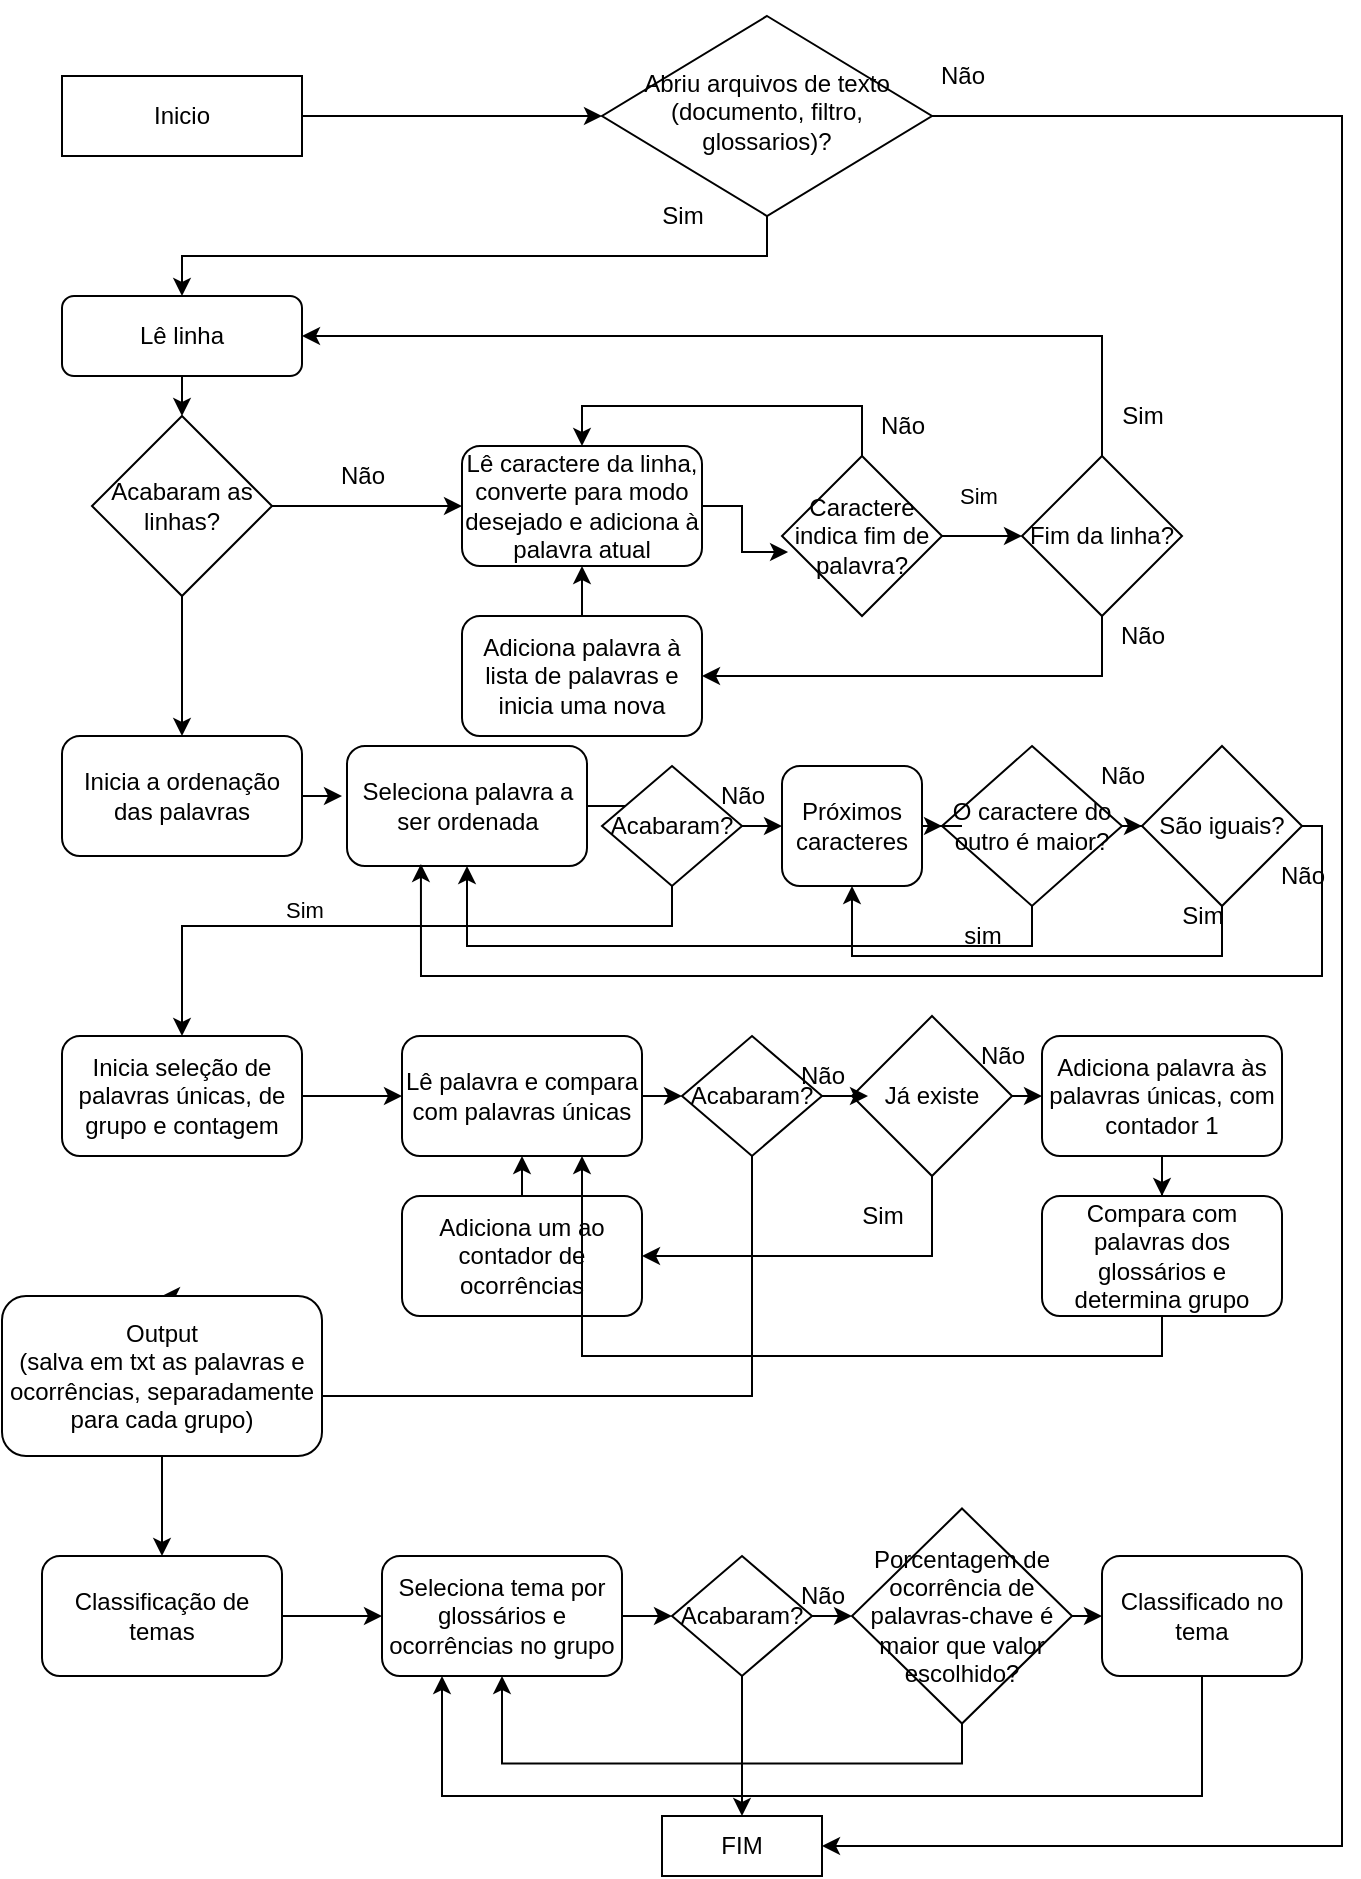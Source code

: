 <mxfile version="14.7.0" type="device" pages="2"><diagram id="C5RBs43oDa-KdzZeNtuy" name="Page-1"><mxGraphModel dx="868" dy="482" grid="1" gridSize="10" guides="1" tooltips="1" connect="1" arrows="1" fold="1" page="1" pageScale="1" pageWidth="827" pageHeight="1169" math="0" shadow="0"><root><mxCell id="WIyWlLk6GJQsqaUBKTNV-0"/><mxCell id="WIyWlLk6GJQsqaUBKTNV-1" parent="WIyWlLk6GJQsqaUBKTNV-0"/><mxCell id="mtZaxlgGo7dB6VNW5LSV-97" style="edgeStyle=orthogonalEdgeStyle;rounded=0;orthogonalLoop=1;jettySize=auto;html=1;exitX=1;exitY=0.5;exitDx=0;exitDy=0;entryX=0;entryY=0.5;entryDx=0;entryDy=0;" edge="1" parent="WIyWlLk6GJQsqaUBKTNV-1" source="WIyWlLk6GJQsqaUBKTNV-3" target="WIyWlLk6GJQsqaUBKTNV-6"><mxGeometry relative="1" as="geometry"/></mxCell><mxCell id="WIyWlLk6GJQsqaUBKTNV-3" value="Inicio" style="whiteSpace=wrap;html=1;fontSize=12;glass=0;strokeWidth=1;shadow=0;" parent="WIyWlLk6GJQsqaUBKTNV-1" vertex="1"><mxGeometry x="160" y="220" width="120" height="40" as="geometry"/></mxCell><mxCell id="mtZaxlgGo7dB6VNW5LSV-5" style="edgeStyle=orthogonalEdgeStyle;rounded=0;orthogonalLoop=1;jettySize=auto;html=1;exitX=0.5;exitY=1;exitDx=0;exitDy=0;entryX=0.5;entryY=0;entryDx=0;entryDy=0;" edge="1" parent="WIyWlLk6GJQsqaUBKTNV-1" source="WIyWlLk6GJQsqaUBKTNV-6" target="WIyWlLk6GJQsqaUBKTNV-12"><mxGeometry relative="1" as="geometry"/></mxCell><mxCell id="5rNUAtO025o7Otb_RK8o-0" style="edgeStyle=orthogonalEdgeStyle;rounded=0;orthogonalLoop=1;jettySize=auto;html=1;exitX=0.5;exitY=0;exitDx=0;exitDy=0;entryX=1;entryY=0.5;entryDx=0;entryDy=0;strokeWidth=1;" edge="1" parent="WIyWlLk6GJQsqaUBKTNV-1" source="WIyWlLk6GJQsqaUBKTNV-6" target="mtZaxlgGo7dB6VNW5LSV-95"><mxGeometry relative="1" as="geometry"><Array as="points"><mxPoint x="513" y="240"/><mxPoint x="800" y="240"/><mxPoint x="800" y="1105"/></Array></mxGeometry></mxCell><mxCell id="WIyWlLk6GJQsqaUBKTNV-6" value="Abriu arquivos de texto&lt;br&gt;(documento, filtro, glossarios)?" style="rhombus;whiteSpace=wrap;html=1;shadow=0;fontFamily=Helvetica;fontSize=12;align=center;strokeWidth=1;spacing=6;spacingTop=-4;" parent="WIyWlLk6GJQsqaUBKTNV-1" vertex="1"><mxGeometry x="430" y="190" width="165" height="100" as="geometry"/></mxCell><mxCell id="mtZaxlgGo7dB6VNW5LSV-7" style="edgeStyle=orthogonalEdgeStyle;rounded=0;orthogonalLoop=1;jettySize=auto;html=1;exitX=0.5;exitY=1;exitDx=0;exitDy=0;entryX=0.5;entryY=0;entryDx=0;entryDy=0;" edge="1" parent="WIyWlLk6GJQsqaUBKTNV-1" source="WIyWlLk6GJQsqaUBKTNV-12" target="mtZaxlgGo7dB6VNW5LSV-6"><mxGeometry relative="1" as="geometry"/></mxCell><mxCell id="WIyWlLk6GJQsqaUBKTNV-12" value="Lê linha" style="rounded=1;whiteSpace=wrap;html=1;fontSize=12;glass=0;strokeWidth=1;shadow=0;" parent="WIyWlLk6GJQsqaUBKTNV-1" vertex="1"><mxGeometry x="160" y="330" width="120" height="40" as="geometry"/></mxCell><mxCell id="mtZaxlgGo7dB6VNW5LSV-9" style="edgeStyle=orthogonalEdgeStyle;rounded=0;orthogonalLoop=1;jettySize=auto;html=1;exitX=1;exitY=0.5;exitDx=0;exitDy=0;entryX=0;entryY=0.5;entryDx=0;entryDy=0;" edge="1" parent="WIyWlLk6GJQsqaUBKTNV-1" source="mtZaxlgGo7dB6VNW5LSV-6" target="mtZaxlgGo7dB6VNW5LSV-8"><mxGeometry relative="1" as="geometry"/></mxCell><mxCell id="mtZaxlgGo7dB6VNW5LSV-28" value="" style="edgeStyle=orthogonalEdgeStyle;rounded=0;orthogonalLoop=1;jettySize=auto;html=1;" edge="1" parent="WIyWlLk6GJQsqaUBKTNV-1" source="mtZaxlgGo7dB6VNW5LSV-6" target="mtZaxlgGo7dB6VNW5LSV-27"><mxGeometry relative="1" as="geometry"/></mxCell><mxCell id="mtZaxlgGo7dB6VNW5LSV-6" value="Acabaram as linhas?" style="rhombus;whiteSpace=wrap;html=1;" vertex="1" parent="WIyWlLk6GJQsqaUBKTNV-1"><mxGeometry x="175" y="390" width="90" height="90" as="geometry"/></mxCell><mxCell id="mtZaxlgGo7dB6VNW5LSV-14" style="edgeStyle=orthogonalEdgeStyle;rounded=0;orthogonalLoop=1;jettySize=auto;html=1;exitX=1;exitY=0.5;exitDx=0;exitDy=0;entryX=0.038;entryY=0.6;entryDx=0;entryDy=0;entryPerimeter=0;" edge="1" parent="WIyWlLk6GJQsqaUBKTNV-1" source="mtZaxlgGo7dB6VNW5LSV-8" target="mtZaxlgGo7dB6VNW5LSV-13"><mxGeometry relative="1" as="geometry"/></mxCell><mxCell id="mtZaxlgGo7dB6VNW5LSV-8" value="Lê caractere da linha, converte para modo desejado e&amp;nbsp;adiciona à palavra atual" style="rounded=1;whiteSpace=wrap;html=1;" vertex="1" parent="WIyWlLk6GJQsqaUBKTNV-1"><mxGeometry x="360" y="405" width="120" height="60" as="geometry"/></mxCell><mxCell id="mtZaxlgGo7dB6VNW5LSV-10" value="Não" style="text;html=1;align=center;verticalAlign=middle;resizable=0;points=[];autosize=1;strokeColor=none;" vertex="1" parent="WIyWlLk6GJQsqaUBKTNV-1"><mxGeometry x="290" y="410" width="40" height="20" as="geometry"/></mxCell><mxCell id="mtZaxlgGo7dB6VNW5LSV-11" value="Não" style="text;html=1;align=center;verticalAlign=middle;resizable=0;points=[];autosize=1;strokeColor=none;" vertex="1" parent="WIyWlLk6GJQsqaUBKTNV-1"><mxGeometry x="590" y="210" width="40" height="20" as="geometry"/></mxCell><mxCell id="mtZaxlgGo7dB6VNW5LSV-12" value="Sim" style="text;html=1;align=center;verticalAlign=middle;resizable=0;points=[];autosize=1;strokeColor=none;" vertex="1" parent="WIyWlLk6GJQsqaUBKTNV-1"><mxGeometry x="450" y="280" width="40" height="20" as="geometry"/></mxCell><mxCell id="mtZaxlgGo7dB6VNW5LSV-16" style="edgeStyle=orthogonalEdgeStyle;rounded=0;orthogonalLoop=1;jettySize=auto;html=1;entryX=0.5;entryY=0;entryDx=0;entryDy=0;" edge="1" parent="WIyWlLk6GJQsqaUBKTNV-1" source="mtZaxlgGo7dB6VNW5LSV-13" target="mtZaxlgGo7dB6VNW5LSV-8"><mxGeometry relative="1" as="geometry"><Array as="points"><mxPoint x="560" y="385"/><mxPoint x="420" y="385"/></Array></mxGeometry></mxCell><mxCell id="mtZaxlgGo7dB6VNW5LSV-19" value="" style="edgeStyle=orthogonalEdgeStyle;rounded=0;orthogonalLoop=1;jettySize=auto;html=1;" edge="1" parent="WIyWlLk6GJQsqaUBKTNV-1" source="mtZaxlgGo7dB6VNW5LSV-13" target="mtZaxlgGo7dB6VNW5LSV-18"><mxGeometry relative="1" as="geometry"/></mxCell><mxCell id="mtZaxlgGo7dB6VNW5LSV-20" value="Sim" style="edgeLabel;html=1;align=center;verticalAlign=middle;resizable=0;points=[];" vertex="1" connectable="0" parent="mtZaxlgGo7dB6VNW5LSV-19"><mxGeometry x="-0.1" y="20" relative="1" as="geometry"><mxPoint as="offset"/></mxGeometry></mxCell><mxCell id="mtZaxlgGo7dB6VNW5LSV-13" value="Caractere indica fim de palavra?" style="rhombus;whiteSpace=wrap;html=1;" vertex="1" parent="WIyWlLk6GJQsqaUBKTNV-1"><mxGeometry x="520" y="410" width="80" height="80" as="geometry"/></mxCell><mxCell id="mtZaxlgGo7dB6VNW5LSV-17" value="Não" style="text;html=1;align=center;verticalAlign=middle;resizable=0;points=[];autosize=1;strokeColor=none;" vertex="1" parent="WIyWlLk6GJQsqaUBKTNV-1"><mxGeometry x="560" y="385" width="40" height="20" as="geometry"/></mxCell><mxCell id="mtZaxlgGo7dB6VNW5LSV-21" style="edgeStyle=orthogonalEdgeStyle;rounded=0;orthogonalLoop=1;jettySize=auto;html=1;entryX=1;entryY=0.5;entryDx=0;entryDy=0;" edge="1" parent="WIyWlLk6GJQsqaUBKTNV-1" source="mtZaxlgGo7dB6VNW5LSV-18" target="WIyWlLk6GJQsqaUBKTNV-12"><mxGeometry relative="1" as="geometry"><mxPoint x="680" y="350" as="targetPoint"/><Array as="points"><mxPoint x="680" y="350"/></Array></mxGeometry></mxCell><mxCell id="mtZaxlgGo7dB6VNW5LSV-24" style="edgeStyle=orthogonalEdgeStyle;rounded=0;orthogonalLoop=1;jettySize=auto;html=1;exitX=0.5;exitY=1;exitDx=0;exitDy=0;entryX=1;entryY=0.5;entryDx=0;entryDy=0;" edge="1" parent="WIyWlLk6GJQsqaUBKTNV-1" source="mtZaxlgGo7dB6VNW5LSV-18" target="mtZaxlgGo7dB6VNW5LSV-23"><mxGeometry relative="1" as="geometry"/></mxCell><mxCell id="mtZaxlgGo7dB6VNW5LSV-18" value="Fim da linha?" style="rhombus;whiteSpace=wrap;html=1;" vertex="1" parent="WIyWlLk6GJQsqaUBKTNV-1"><mxGeometry x="640" y="410" width="80" height="80" as="geometry"/></mxCell><mxCell id="mtZaxlgGo7dB6VNW5LSV-22" value="Sim" style="text;html=1;align=center;verticalAlign=middle;resizable=0;points=[];autosize=1;strokeColor=none;" vertex="1" parent="WIyWlLk6GJQsqaUBKTNV-1"><mxGeometry x="680" y="380" width="40" height="20" as="geometry"/></mxCell><mxCell id="mtZaxlgGo7dB6VNW5LSV-26" style="edgeStyle=orthogonalEdgeStyle;rounded=0;orthogonalLoop=1;jettySize=auto;html=1;exitX=0.5;exitY=0;exitDx=0;exitDy=0;entryX=0.5;entryY=1;entryDx=0;entryDy=0;" edge="1" parent="WIyWlLk6GJQsqaUBKTNV-1" source="mtZaxlgGo7dB6VNW5LSV-23" target="mtZaxlgGo7dB6VNW5LSV-8"><mxGeometry relative="1" as="geometry"/></mxCell><mxCell id="mtZaxlgGo7dB6VNW5LSV-23" value="Adiciona palavra à lista de palavras e inicia uma nova" style="rounded=1;whiteSpace=wrap;html=1;" vertex="1" parent="WIyWlLk6GJQsqaUBKTNV-1"><mxGeometry x="360" y="490" width="120" height="60" as="geometry"/></mxCell><mxCell id="mtZaxlgGo7dB6VNW5LSV-25" value="Não" style="text;html=1;align=center;verticalAlign=middle;resizable=0;points=[];autosize=1;strokeColor=none;" vertex="1" parent="WIyWlLk6GJQsqaUBKTNV-1"><mxGeometry x="680" y="490" width="40" height="20" as="geometry"/></mxCell><mxCell id="mtZaxlgGo7dB6VNW5LSV-54" style="edgeStyle=orthogonalEdgeStyle;rounded=0;orthogonalLoop=1;jettySize=auto;html=1;exitX=1;exitY=0.5;exitDx=0;exitDy=0;" edge="1" parent="WIyWlLk6GJQsqaUBKTNV-1" source="mtZaxlgGo7dB6VNW5LSV-27"><mxGeometry relative="1" as="geometry"><mxPoint x="300" y="580" as="targetPoint"/></mxGeometry></mxCell><mxCell id="mtZaxlgGo7dB6VNW5LSV-27" value="Inicia a ordenação das palavras" style="rounded=1;whiteSpace=wrap;html=1;" vertex="1" parent="WIyWlLk6GJQsqaUBKTNV-1"><mxGeometry x="160" y="550" width="120" height="60" as="geometry"/></mxCell><mxCell id="mtZaxlgGo7dB6VNW5LSV-53" style="edgeStyle=orthogonalEdgeStyle;rounded=0;orthogonalLoop=1;jettySize=auto;html=1;exitX=1;exitY=0.5;exitDx=0;exitDy=0;" edge="1" parent="WIyWlLk6GJQsqaUBKTNV-1" source="mtZaxlgGo7dB6VNW5LSV-29" target="mtZaxlgGo7dB6VNW5LSV-36"><mxGeometry relative="1" as="geometry"/></mxCell><mxCell id="mtZaxlgGo7dB6VNW5LSV-29" value="Seleciona palavra a ser ordenada" style="rounded=1;whiteSpace=wrap;html=1;" vertex="1" parent="WIyWlLk6GJQsqaUBKTNV-1"><mxGeometry x="302.5" y="555" width="120" height="60" as="geometry"/></mxCell><mxCell id="mtZaxlgGo7dB6VNW5LSV-44" value="" style="edgeStyle=orthogonalEdgeStyle;rounded=0;orthogonalLoop=1;jettySize=auto;html=1;" edge="1" parent="WIyWlLk6GJQsqaUBKTNV-1" source="mtZaxlgGo7dB6VNW5LSV-31" target="mtZaxlgGo7dB6VNW5LSV-43"><mxGeometry relative="1" as="geometry"/></mxCell><mxCell id="mtZaxlgGo7dB6VNW5LSV-46" style="edgeStyle=orthogonalEdgeStyle;rounded=0;orthogonalLoop=1;jettySize=auto;html=1;entryX=0.5;entryY=1;entryDx=0;entryDy=0;" edge="1" parent="WIyWlLk6GJQsqaUBKTNV-1" source="mtZaxlgGo7dB6VNW5LSV-31" target="mtZaxlgGo7dB6VNW5LSV-29"><mxGeometry relative="1" as="geometry"><Array as="points"><mxPoint x="645" y="655"/><mxPoint x="363" y="655"/></Array></mxGeometry></mxCell><mxCell id="mtZaxlgGo7dB6VNW5LSV-31" value="O caractere do outro é maior?" style="rhombus;whiteSpace=wrap;html=1;" vertex="1" parent="WIyWlLk6GJQsqaUBKTNV-1"><mxGeometry x="600" y="555" width="90" height="80" as="geometry"/></mxCell><mxCell id="mtZaxlgGo7dB6VNW5LSV-35" style="edgeStyle=orthogonalEdgeStyle;rounded=0;orthogonalLoop=1;jettySize=auto;html=1;exitX=1;exitY=0.5;exitDx=0;exitDy=0;" edge="1" parent="WIyWlLk6GJQsqaUBKTNV-1" source="mtZaxlgGo7dB6VNW5LSV-33" target="mtZaxlgGo7dB6VNW5LSV-31"><mxGeometry relative="1" as="geometry"/></mxCell><mxCell id="mtZaxlgGo7dB6VNW5LSV-33" value="Próximos caracteres" style="rounded=1;whiteSpace=wrap;html=1;" vertex="1" parent="WIyWlLk6GJQsqaUBKTNV-1"><mxGeometry x="520" y="565" width="70" height="60" as="geometry"/></mxCell><mxCell id="mtZaxlgGo7dB6VNW5LSV-40" style="edgeStyle=orthogonalEdgeStyle;rounded=0;orthogonalLoop=1;jettySize=auto;html=1;exitX=0.5;exitY=1;exitDx=0;exitDy=0;entryX=0.5;entryY=0;entryDx=0;entryDy=0;" edge="1" parent="WIyWlLk6GJQsqaUBKTNV-1" source="mtZaxlgGo7dB6VNW5LSV-36" target="mtZaxlgGo7dB6VNW5LSV-57"><mxGeometry relative="1" as="geometry"><mxPoint x="220" y="660" as="targetPoint"/><Array as="points"><mxPoint x="465" y="645"/><mxPoint x="220" y="645"/></Array></mxGeometry></mxCell><mxCell id="mtZaxlgGo7dB6VNW5LSV-56" value="Sim" style="edgeLabel;html=1;align=center;verticalAlign=middle;resizable=0;points=[];" vertex="1" connectable="0" parent="mtZaxlgGo7dB6VNW5LSV-40"><mxGeometry x="0.279" y="-8" relative="1" as="geometry"><mxPoint as="offset"/></mxGeometry></mxCell><mxCell id="mtZaxlgGo7dB6VNW5LSV-52" style="edgeStyle=orthogonalEdgeStyle;rounded=0;orthogonalLoop=1;jettySize=auto;html=1;exitX=1;exitY=0.5;exitDx=0;exitDy=0;entryX=0;entryY=0.5;entryDx=0;entryDy=0;" edge="1" parent="WIyWlLk6GJQsqaUBKTNV-1" source="mtZaxlgGo7dB6VNW5LSV-36" target="mtZaxlgGo7dB6VNW5LSV-33"><mxGeometry relative="1" as="geometry"/></mxCell><mxCell id="mtZaxlgGo7dB6VNW5LSV-36" value="Acabaram?" style="rhombus;whiteSpace=wrap;html=1;" vertex="1" parent="WIyWlLk6GJQsqaUBKTNV-1"><mxGeometry x="430" y="565" width="70" height="60" as="geometry"/></mxCell><mxCell id="mtZaxlgGo7dB6VNW5LSV-48" style="edgeStyle=orthogonalEdgeStyle;rounded=0;orthogonalLoop=1;jettySize=auto;html=1;exitX=0.5;exitY=1;exitDx=0;exitDy=0;entryX=0.5;entryY=1;entryDx=0;entryDy=0;" edge="1" parent="WIyWlLk6GJQsqaUBKTNV-1" source="mtZaxlgGo7dB6VNW5LSV-43" target="mtZaxlgGo7dB6VNW5LSV-33"><mxGeometry relative="1" as="geometry"><Array as="points"><mxPoint x="740" y="660"/><mxPoint x="555" y="660"/></Array></mxGeometry></mxCell><mxCell id="mtZaxlgGo7dB6VNW5LSV-50" style="edgeStyle=orthogonalEdgeStyle;rounded=0;orthogonalLoop=1;jettySize=auto;html=1;exitX=1;exitY=0.5;exitDx=0;exitDy=0;entryX=0.308;entryY=0.983;entryDx=0;entryDy=0;entryPerimeter=0;" edge="1" parent="WIyWlLk6GJQsqaUBKTNV-1" source="mtZaxlgGo7dB6VNW5LSV-43" target="mtZaxlgGo7dB6VNW5LSV-29"><mxGeometry relative="1" as="geometry"><Array as="points"><mxPoint x="790" y="595"/><mxPoint x="790" y="670"/><mxPoint x="340" y="670"/></Array></mxGeometry></mxCell><mxCell id="mtZaxlgGo7dB6VNW5LSV-43" value="São iguais?" style="rhombus;whiteSpace=wrap;html=1;" vertex="1" parent="WIyWlLk6GJQsqaUBKTNV-1"><mxGeometry x="700" y="555" width="80" height="80" as="geometry"/></mxCell><mxCell id="mtZaxlgGo7dB6VNW5LSV-45" value="Não" style="text;html=1;align=center;verticalAlign=middle;resizable=0;points=[];autosize=1;strokeColor=none;" vertex="1" parent="WIyWlLk6GJQsqaUBKTNV-1"><mxGeometry x="670" y="560" width="40" height="20" as="geometry"/></mxCell><mxCell id="mtZaxlgGo7dB6VNW5LSV-47" value="sim" style="text;html=1;align=center;verticalAlign=middle;resizable=0;points=[];autosize=1;strokeColor=none;" vertex="1" parent="WIyWlLk6GJQsqaUBKTNV-1"><mxGeometry x="605" y="640" width="30" height="20" as="geometry"/></mxCell><mxCell id="mtZaxlgGo7dB6VNW5LSV-49" value="Sim" style="text;html=1;align=center;verticalAlign=middle;resizable=0;points=[];autosize=1;strokeColor=none;" vertex="1" parent="WIyWlLk6GJQsqaUBKTNV-1"><mxGeometry x="710" y="630" width="40" height="20" as="geometry"/></mxCell><mxCell id="mtZaxlgGo7dB6VNW5LSV-51" value="Não" style="text;html=1;align=center;verticalAlign=middle;resizable=0;points=[];autosize=1;strokeColor=none;" vertex="1" parent="WIyWlLk6GJQsqaUBKTNV-1"><mxGeometry x="760" y="610" width="40" height="20" as="geometry"/></mxCell><mxCell id="mtZaxlgGo7dB6VNW5LSV-55" value="Não" style="text;html=1;align=center;verticalAlign=middle;resizable=0;points=[];autosize=1;strokeColor=none;" vertex="1" parent="WIyWlLk6GJQsqaUBKTNV-1"><mxGeometry x="480" y="570" width="40" height="20" as="geometry"/></mxCell><mxCell id="mtZaxlgGo7dB6VNW5LSV-59" style="edgeStyle=orthogonalEdgeStyle;rounded=0;orthogonalLoop=1;jettySize=auto;html=1;exitX=1;exitY=0.5;exitDx=0;exitDy=0;entryX=0;entryY=0.5;entryDx=0;entryDy=0;" edge="1" parent="WIyWlLk6GJQsqaUBKTNV-1" source="mtZaxlgGo7dB6VNW5LSV-57" target="mtZaxlgGo7dB6VNW5LSV-58"><mxGeometry relative="1" as="geometry"/></mxCell><mxCell id="mtZaxlgGo7dB6VNW5LSV-57" value="Inicia seleção de palavras únicas, de grupo e contagem" style="rounded=1;whiteSpace=wrap;html=1;" vertex="1" parent="WIyWlLk6GJQsqaUBKTNV-1"><mxGeometry x="160" y="700" width="120" height="60" as="geometry"/></mxCell><mxCell id="mtZaxlgGo7dB6VNW5LSV-65" style="edgeStyle=orthogonalEdgeStyle;rounded=0;orthogonalLoop=1;jettySize=auto;html=1;exitX=1;exitY=0.5;exitDx=0;exitDy=0;entryX=0;entryY=0.5;entryDx=0;entryDy=0;" edge="1" parent="WIyWlLk6GJQsqaUBKTNV-1" source="mtZaxlgGo7dB6VNW5LSV-58" target="mtZaxlgGo7dB6VNW5LSV-64"><mxGeometry relative="1" as="geometry"/></mxCell><mxCell id="mtZaxlgGo7dB6VNW5LSV-58" value="Lê palavra e compara com palavras únicas" style="rounded=1;whiteSpace=wrap;html=1;" vertex="1" parent="WIyWlLk6GJQsqaUBKTNV-1"><mxGeometry x="330" y="700" width="120" height="60" as="geometry"/></mxCell><mxCell id="mtZaxlgGo7dB6VNW5LSV-69" style="edgeStyle=orthogonalEdgeStyle;rounded=0;orthogonalLoop=1;jettySize=auto;html=1;exitX=0.5;exitY=1;exitDx=0;exitDy=0;entryX=1;entryY=0.5;entryDx=0;entryDy=0;" edge="1" parent="WIyWlLk6GJQsqaUBKTNV-1" source="mtZaxlgGo7dB6VNW5LSV-60" target="mtZaxlgGo7dB6VNW5LSV-62"><mxGeometry relative="1" as="geometry"/></mxCell><mxCell id="mtZaxlgGo7dB6VNW5LSV-73" style="edgeStyle=orthogonalEdgeStyle;rounded=0;orthogonalLoop=1;jettySize=auto;html=1;exitX=1;exitY=0.5;exitDx=0;exitDy=0;entryX=0;entryY=0.5;entryDx=0;entryDy=0;" edge="1" parent="WIyWlLk6GJQsqaUBKTNV-1" source="mtZaxlgGo7dB6VNW5LSV-60" target="mtZaxlgGo7dB6VNW5LSV-72"><mxGeometry relative="1" as="geometry"/></mxCell><mxCell id="mtZaxlgGo7dB6VNW5LSV-60" value="Já existe" style="rhombus;whiteSpace=wrap;html=1;" vertex="1" parent="WIyWlLk6GJQsqaUBKTNV-1"><mxGeometry x="555" y="690" width="80" height="80" as="geometry"/></mxCell><mxCell id="mtZaxlgGo7dB6VNW5LSV-63" style="edgeStyle=orthogonalEdgeStyle;rounded=0;orthogonalLoop=1;jettySize=auto;html=1;exitX=0.5;exitY=0;exitDx=0;exitDy=0;entryX=0.5;entryY=1;entryDx=0;entryDy=0;" edge="1" parent="WIyWlLk6GJQsqaUBKTNV-1" source="mtZaxlgGo7dB6VNW5LSV-62" target="mtZaxlgGo7dB6VNW5LSV-58"><mxGeometry relative="1" as="geometry"/></mxCell><mxCell id="mtZaxlgGo7dB6VNW5LSV-62" value="Adiciona um ao contador de ocorrências" style="rounded=1;whiteSpace=wrap;html=1;" vertex="1" parent="WIyWlLk6GJQsqaUBKTNV-1"><mxGeometry x="330" y="780" width="120" height="60" as="geometry"/></mxCell><mxCell id="mtZaxlgGo7dB6VNW5LSV-66" style="edgeStyle=orthogonalEdgeStyle;rounded=0;orthogonalLoop=1;jettySize=auto;html=1;exitX=0.5;exitY=1;exitDx=0;exitDy=0;entryX=0.5;entryY=0;entryDx=0;entryDy=0;" edge="1" parent="WIyWlLk6GJQsqaUBKTNV-1" source="mtZaxlgGo7dB6VNW5LSV-64" target="mtZaxlgGo7dB6VNW5LSV-78"><mxGeometry relative="1" as="geometry"><mxPoint x="220" y="810" as="targetPoint"/><Array as="points"><mxPoint x="505" y="880"/><mxPoint x="220" y="880"/></Array></mxGeometry></mxCell><mxCell id="mtZaxlgGo7dB6VNW5LSV-67" style="edgeStyle=orthogonalEdgeStyle;rounded=0;orthogonalLoop=1;jettySize=auto;html=1;exitX=1;exitY=0.5;exitDx=0;exitDy=0;entryX=0.1;entryY=0.488;entryDx=0;entryDy=0;entryPerimeter=0;" edge="1" parent="WIyWlLk6GJQsqaUBKTNV-1" source="mtZaxlgGo7dB6VNW5LSV-64" target="mtZaxlgGo7dB6VNW5LSV-60"><mxGeometry relative="1" as="geometry"/></mxCell><mxCell id="mtZaxlgGo7dB6VNW5LSV-64" value="Acabaram?" style="rhombus;whiteSpace=wrap;html=1;" vertex="1" parent="WIyWlLk6GJQsqaUBKTNV-1"><mxGeometry x="470" y="700" width="70" height="60" as="geometry"/></mxCell><mxCell id="mtZaxlgGo7dB6VNW5LSV-68" value="Não" style="text;html=1;align=center;verticalAlign=middle;resizable=0;points=[];autosize=1;strokeColor=none;" vertex="1" parent="WIyWlLk6GJQsqaUBKTNV-1"><mxGeometry x="520" y="710" width="40" height="20" as="geometry"/></mxCell><mxCell id="mtZaxlgGo7dB6VNW5LSV-70" value="Sim" style="text;html=1;align=center;verticalAlign=middle;resizable=0;points=[];autosize=1;strokeColor=none;" vertex="1" parent="WIyWlLk6GJQsqaUBKTNV-1"><mxGeometry x="550" y="780" width="40" height="20" as="geometry"/></mxCell><mxCell id="mtZaxlgGo7dB6VNW5LSV-75" style="edgeStyle=orthogonalEdgeStyle;rounded=0;orthogonalLoop=1;jettySize=auto;html=1;exitX=0.5;exitY=1;exitDx=0;exitDy=0;" edge="1" parent="WIyWlLk6GJQsqaUBKTNV-1" source="mtZaxlgGo7dB6VNW5LSV-72" target="mtZaxlgGo7dB6VNW5LSV-74"><mxGeometry relative="1" as="geometry"/></mxCell><mxCell id="mtZaxlgGo7dB6VNW5LSV-72" value="Adiciona palavra às palavras únicas, com contador 1" style="rounded=1;whiteSpace=wrap;html=1;" vertex="1" parent="WIyWlLk6GJQsqaUBKTNV-1"><mxGeometry x="650" y="700" width="120" height="60" as="geometry"/></mxCell><mxCell id="mtZaxlgGo7dB6VNW5LSV-76" style="edgeStyle=orthogonalEdgeStyle;rounded=0;orthogonalLoop=1;jettySize=auto;html=1;exitX=0.5;exitY=1;exitDx=0;exitDy=0;entryX=0.75;entryY=1;entryDx=0;entryDy=0;" edge="1" parent="WIyWlLk6GJQsqaUBKTNV-1" source="mtZaxlgGo7dB6VNW5LSV-74" target="mtZaxlgGo7dB6VNW5LSV-58"><mxGeometry relative="1" as="geometry"/></mxCell><mxCell id="mtZaxlgGo7dB6VNW5LSV-74" value="Compara com palavras dos glossários e determina grupo" style="rounded=1;whiteSpace=wrap;html=1;" vertex="1" parent="WIyWlLk6GJQsqaUBKTNV-1"><mxGeometry x="650" y="780" width="120" height="60" as="geometry"/></mxCell><mxCell id="mtZaxlgGo7dB6VNW5LSV-77" value="Não" style="text;html=1;align=center;verticalAlign=middle;resizable=0;points=[];autosize=1;strokeColor=none;" vertex="1" parent="WIyWlLk6GJQsqaUBKTNV-1"><mxGeometry x="610" y="700" width="40" height="20" as="geometry"/></mxCell><mxCell id="mtZaxlgGo7dB6VNW5LSV-80" style="edgeStyle=orthogonalEdgeStyle;rounded=0;orthogonalLoop=1;jettySize=auto;html=1;exitX=0.5;exitY=1;exitDx=0;exitDy=0;entryX=0.5;entryY=0;entryDx=0;entryDy=0;" edge="1" parent="WIyWlLk6GJQsqaUBKTNV-1" source="mtZaxlgGo7dB6VNW5LSV-78" target="mtZaxlgGo7dB6VNW5LSV-81"><mxGeometry relative="1" as="geometry"><mxPoint x="210" y="950" as="targetPoint"/></mxGeometry></mxCell><mxCell id="mtZaxlgGo7dB6VNW5LSV-78" value="Output&lt;br&gt;(salva em txt as palavras e ocorrências, separadamente para cada grupo)" style="rounded=1;whiteSpace=wrap;html=1;" vertex="1" parent="WIyWlLk6GJQsqaUBKTNV-1"><mxGeometry x="130" y="830" width="160" height="80" as="geometry"/></mxCell><mxCell id="mtZaxlgGo7dB6VNW5LSV-83" style="edgeStyle=orthogonalEdgeStyle;rounded=0;orthogonalLoop=1;jettySize=auto;html=1;exitX=1;exitY=0.5;exitDx=0;exitDy=0;entryX=0;entryY=0.5;entryDx=0;entryDy=0;" edge="1" parent="WIyWlLk6GJQsqaUBKTNV-1" source="mtZaxlgGo7dB6VNW5LSV-81" target="mtZaxlgGo7dB6VNW5LSV-82"><mxGeometry relative="1" as="geometry"/></mxCell><mxCell id="mtZaxlgGo7dB6VNW5LSV-81" value="Classificação de temas" style="rounded=1;whiteSpace=wrap;html=1;" vertex="1" parent="WIyWlLk6GJQsqaUBKTNV-1"><mxGeometry x="150" y="960" width="120" height="60" as="geometry"/></mxCell><mxCell id="mtZaxlgGo7dB6VNW5LSV-91" style="edgeStyle=orthogonalEdgeStyle;rounded=0;orthogonalLoop=1;jettySize=auto;html=1;exitX=1;exitY=0.5;exitDx=0;exitDy=0;entryX=0;entryY=0.5;entryDx=0;entryDy=0;" edge="1" parent="WIyWlLk6GJQsqaUBKTNV-1" source="mtZaxlgGo7dB6VNW5LSV-82" target="mtZaxlgGo7dB6VNW5LSV-90"><mxGeometry relative="1" as="geometry"/></mxCell><mxCell id="mtZaxlgGo7dB6VNW5LSV-82" value="Seleciona tema por glossários e ocorrências no grupo" style="rounded=1;whiteSpace=wrap;html=1;" vertex="1" parent="WIyWlLk6GJQsqaUBKTNV-1"><mxGeometry x="320" y="960" width="120" height="60" as="geometry"/></mxCell><mxCell id="mtZaxlgGo7dB6VNW5LSV-86" style="edgeStyle=orthogonalEdgeStyle;rounded=0;orthogonalLoop=1;jettySize=auto;html=1;exitX=0.5;exitY=1;exitDx=0;exitDy=0;entryX=0.5;entryY=1;entryDx=0;entryDy=0;" edge="1" parent="WIyWlLk6GJQsqaUBKTNV-1" source="mtZaxlgGo7dB6VNW5LSV-84" target="mtZaxlgGo7dB6VNW5LSV-82"><mxGeometry relative="1" as="geometry"/></mxCell><mxCell id="mtZaxlgGo7dB6VNW5LSV-87" style="edgeStyle=orthogonalEdgeStyle;rounded=0;orthogonalLoop=1;jettySize=auto;html=1;exitX=1;exitY=0.5;exitDx=0;exitDy=0;entryX=0;entryY=0.5;entryDx=0;entryDy=0;" edge="1" parent="WIyWlLk6GJQsqaUBKTNV-1" source="mtZaxlgGo7dB6VNW5LSV-84" target="mtZaxlgGo7dB6VNW5LSV-88"><mxGeometry relative="1" as="geometry"><mxPoint x="620" y="990" as="targetPoint"/></mxGeometry></mxCell><mxCell id="mtZaxlgGo7dB6VNW5LSV-84" value="Porcentagem de ocorrência de palavras-chave é maior que valor escolhido?" style="rhombus;whiteSpace=wrap;html=1;" vertex="1" parent="WIyWlLk6GJQsqaUBKTNV-1"><mxGeometry x="555" y="936.25" width="110" height="107.5" as="geometry"/></mxCell><mxCell id="mtZaxlgGo7dB6VNW5LSV-89" style="edgeStyle=orthogonalEdgeStyle;rounded=0;orthogonalLoop=1;jettySize=auto;html=1;entryX=0.25;entryY=1;entryDx=0;entryDy=0;" edge="1" parent="WIyWlLk6GJQsqaUBKTNV-1" source="mtZaxlgGo7dB6VNW5LSV-88" target="mtZaxlgGo7dB6VNW5LSV-82"><mxGeometry relative="1" as="geometry"><Array as="points"><mxPoint x="730" y="1080"/><mxPoint x="350" y="1080"/></Array></mxGeometry></mxCell><mxCell id="mtZaxlgGo7dB6VNW5LSV-88" value="Classificado no tema&lt;br&gt;" style="rounded=1;whiteSpace=wrap;html=1;" vertex="1" parent="WIyWlLk6GJQsqaUBKTNV-1"><mxGeometry x="680" y="960" width="100" height="60" as="geometry"/></mxCell><mxCell id="mtZaxlgGo7dB6VNW5LSV-92" style="edgeStyle=orthogonalEdgeStyle;rounded=0;orthogonalLoop=1;jettySize=auto;html=1;exitX=1;exitY=0.5;exitDx=0;exitDy=0;entryX=0;entryY=0.5;entryDx=0;entryDy=0;" edge="1" parent="WIyWlLk6GJQsqaUBKTNV-1" source="mtZaxlgGo7dB6VNW5LSV-90" target="mtZaxlgGo7dB6VNW5LSV-84"><mxGeometry relative="1" as="geometry"/></mxCell><mxCell id="mtZaxlgGo7dB6VNW5LSV-94" style="edgeStyle=orthogonalEdgeStyle;rounded=0;orthogonalLoop=1;jettySize=auto;html=1;exitX=0.5;exitY=1;exitDx=0;exitDy=0;" edge="1" parent="WIyWlLk6GJQsqaUBKTNV-1" source="mtZaxlgGo7dB6VNW5LSV-90" target="mtZaxlgGo7dB6VNW5LSV-95"><mxGeometry relative="1" as="geometry"><mxPoint x="500" y="1100" as="targetPoint"/></mxGeometry></mxCell><mxCell id="mtZaxlgGo7dB6VNW5LSV-90" value="Acabaram?" style="rhombus;whiteSpace=wrap;html=1;" vertex="1" parent="WIyWlLk6GJQsqaUBKTNV-1"><mxGeometry x="465" y="960" width="70" height="60" as="geometry"/></mxCell><mxCell id="mtZaxlgGo7dB6VNW5LSV-93" value="Não" style="text;html=1;align=center;verticalAlign=middle;resizable=0;points=[];autosize=1;strokeColor=none;" vertex="1" parent="WIyWlLk6GJQsqaUBKTNV-1"><mxGeometry x="520" y="970" width="40" height="20" as="geometry"/></mxCell><mxCell id="mtZaxlgGo7dB6VNW5LSV-95" value="FIM" style="rounded=0;whiteSpace=wrap;html=1;" vertex="1" parent="WIyWlLk6GJQsqaUBKTNV-1"><mxGeometry x="460" y="1090" width="80" height="30" as="geometry"/></mxCell></root></mxGraphModel></diagram><diagram id="5_5cbBQk-_WHYbWEaKRG" name="Page-2"><mxGraphModel dx="1447" dy="803" grid="1" gridSize="10" guides="1" tooltips="1" connect="1" arrows="1" fold="1" page="1" pageScale="1" pageWidth="827" pageHeight="1169" math="0" shadow="0"><root><mxCell id="VQyXp_yLJEcmoHBT2HuP-0"/><mxCell id="VQyXp_yLJEcmoHBT2HuP-1" parent="VQyXp_yLJEcmoHBT2HuP-0"/><mxCell id="nLIGVCvbgf9OVbDuzLdq-0" value="" style="rounded=0;whiteSpace=wrap;html=1;fillColor=#FFD966;" vertex="1" parent="VQyXp_yLJEcmoHBT2HuP-1"><mxGeometry x="160" y="120" width="830" height="760" as="geometry"/></mxCell><mxCell id="zwM5vO5TxZRsSiUTTaux-0" value="" style="rounded=1;whiteSpace=wrap;html=1;fillColor=#dae8fc;strokeColor=#6c8ebf;" vertex="1" parent="VQyXp_yLJEcmoHBT2HuP-1"><mxGeometry x="240" y="320" width="690" height="210" as="geometry"/></mxCell><mxCell id="AKOTFGZZ9W0SouwTYjTD-4" style="edgeStyle=orthogonalEdgeStyle;rounded=0;orthogonalLoop=1;jettySize=auto;html=1;exitX=0.5;exitY=1;exitDx=0;exitDy=0;entryX=0.5;entryY=0;entryDx=0;entryDy=0;" edge="1" parent="VQyXp_yLJEcmoHBT2HuP-1" source="nLIGVCvbgf9OVbDuzLdq-2" target="AKOTFGZZ9W0SouwTYjTD-0"><mxGeometry relative="1" as="geometry"/></mxCell><mxCell id="nLIGVCvbgf9OVbDuzLdq-2" value="Entrada de dados do usuário" style="rounded=0;whiteSpace=wrap;html=1;" vertex="1" parent="VQyXp_yLJEcmoHBT2HuP-1"><mxGeometry x="425" y="160" width="170" height="40" as="geometry"/></mxCell><mxCell id="AKOTFGZZ9W0SouwTYjTD-7" value="" style="edgeStyle=orthogonalEdgeStyle;rounded=0;orthogonalLoop=1;jettySize=auto;html=1;" edge="1" parent="VQyXp_yLJEcmoHBT2HuP-1" source="AKOTFGZZ9W0SouwTYjTD-0" target="AKOTFGZZ9W0SouwTYjTD-6"><mxGeometry relative="1" as="geometry"/></mxCell><mxCell id="AKOTFGZZ9W0SouwTYjTD-0" value="Leitura de especificações" style="rounded=0;whiteSpace=wrap;html=1;" vertex="1" parent="VQyXp_yLJEcmoHBT2HuP-1"><mxGeometry x="435" y="210" width="150" height="40" as="geometry"/></mxCell><mxCell id="AKOTFGZZ9W0SouwTYjTD-3" style="edgeStyle=orthogonalEdgeStyle;rounded=0;orthogonalLoop=1;jettySize=auto;html=1;exitX=1;exitY=0.5;exitDx=0;exitDy=0;entryX=0.5;entryY=0;entryDx=0;entryDy=0;" edge="1" parent="VQyXp_yLJEcmoHBT2HuP-1" source="AKOTFGZZ9W0SouwTYjTD-1" target="nLIGVCvbgf9OVbDuzLdq-2"><mxGeometry relative="1" as="geometry"/></mxCell><mxCell id="AKOTFGZZ9W0SouwTYjTD-1" value="" style="triangle;whiteSpace=wrap;html=1;rotation=90;fillColor=#d5e8d4;strokeColor=#82b366;" vertex="1" parent="VQyXp_yLJEcmoHBT2HuP-1"><mxGeometry x="495" y="110" width="30" height="50" as="geometry"/></mxCell><mxCell id="AKOTFGZZ9W0SouwTYjTD-9" value="" style="edgeStyle=orthogonalEdgeStyle;rounded=0;orthogonalLoop=1;jettySize=auto;html=1;" edge="1" parent="VQyXp_yLJEcmoHBT2HuP-1" source="AKOTFGZZ9W0SouwTYjTD-6" target="AKOTFGZZ9W0SouwTYjTD-8"><mxGeometry relative="1" as="geometry"/></mxCell><mxCell id="AKOTFGZZ9W0SouwTYjTD-6" value="Montagem da lista inicial de Eventos" style="whiteSpace=wrap;html=1;rounded=0;" vertex="1" parent="VQyXp_yLJEcmoHBT2HuP-1"><mxGeometry x="425" y="260" width="175" height="50" as="geometry"/></mxCell><mxCell id="AKOTFGZZ9W0SouwTYjTD-11" value="" style="edgeStyle=orthogonalEdgeStyle;rounded=0;orthogonalLoop=1;jettySize=auto;html=1;" edge="1" parent="VQyXp_yLJEcmoHBT2HuP-1" source="AKOTFGZZ9W0SouwTYjTD-8" target="AKOTFGZZ9W0SouwTYjTD-10"><mxGeometry relative="1" as="geometry"/></mxCell><mxCell id="AKOTFGZZ9W0SouwTYjTD-8" value="&lt;b&gt;Extração do próximo evento&lt;/b&gt;" style="whiteSpace=wrap;html=1;rounded=0;fillColor=#fff2cc;strokeColor=#d6b656;" vertex="1" parent="VQyXp_yLJEcmoHBT2HuP-1"><mxGeometry x="413.75" y="330" width="197.5" height="40" as="geometry"/></mxCell><mxCell id="AKOTFGZZ9W0SouwTYjTD-16" style="edgeStyle=orthogonalEdgeStyle;rounded=0;orthogonalLoop=1;jettySize=auto;html=1;exitX=1;exitY=0.5;exitDx=0;exitDy=0;entryX=0;entryY=0.5;entryDx=0;entryDy=0;" edge="1" parent="VQyXp_yLJEcmoHBT2HuP-1" source="AKOTFGZZ9W0SouwTYjTD-10" target="AKOTFGZZ9W0SouwTYjTD-14"><mxGeometry relative="1" as="geometry"><Array as="points"><mxPoint x="640" y="400"/><mxPoint x="640" y="360"/></Array></mxGeometry></mxCell><mxCell id="zwM5vO5TxZRsSiUTTaux-1" style="edgeStyle=orthogonalEdgeStyle;rounded=0;orthogonalLoop=1;jettySize=auto;html=1;exitX=0.5;exitY=1;exitDx=0;exitDy=0;entryX=0.5;entryY=0;entryDx=0;entryDy=0;" edge="1" parent="VQyXp_yLJEcmoHBT2HuP-1" source="AKOTFGZZ9W0SouwTYjTD-10" target="ZA-31mK4gnR4oL1QM9D3-2"><mxGeometry relative="1" as="geometry"><Array as="points"><mxPoint x="330" y="420"/></Array></mxGeometry></mxCell><mxCell id="zwM5vO5TxZRsSiUTTaux-2" style="edgeStyle=orthogonalEdgeStyle;rounded=0;orthogonalLoop=1;jettySize=auto;html=1;exitX=0.5;exitY=1;exitDx=0;exitDy=0;entryX=0.5;entryY=0;entryDx=0;entryDy=0;" edge="1" parent="VQyXp_yLJEcmoHBT2HuP-1" source="AKOTFGZZ9W0SouwTYjTD-10" target="ZA-31mK4gnR4oL1QM9D3-1"><mxGeometry relative="1" as="geometry"><Array as="points"><mxPoint x="474" y="420"/></Array></mxGeometry></mxCell><mxCell id="zwM5vO5TxZRsSiUTTaux-3" style="edgeStyle=orthogonalEdgeStyle;rounded=0;orthogonalLoop=1;jettySize=auto;html=1;exitX=0.5;exitY=1;exitDx=0;exitDy=0;entryX=0.5;entryY=0;entryDx=0;entryDy=0;" edge="1" parent="VQyXp_yLJEcmoHBT2HuP-1" source="AKOTFGZZ9W0SouwTYjTD-10" target="ZA-31mK4gnR4oL1QM9D3-3"><mxGeometry relative="1" as="geometry"><Array as="points"><mxPoint x="620" y="420"/></Array></mxGeometry></mxCell><mxCell id="zwM5vO5TxZRsSiUTTaux-4" style="edgeStyle=orthogonalEdgeStyle;rounded=0;orthogonalLoop=1;jettySize=auto;html=1;exitX=0.5;exitY=1;exitDx=0;exitDy=0;entryX=0.5;entryY=0;entryDx=0;entryDy=0;" edge="1" parent="VQyXp_yLJEcmoHBT2HuP-1" source="AKOTFGZZ9W0SouwTYjTD-10" target="ZA-31mK4gnR4oL1QM9D3-4"><mxGeometry relative="1" as="geometry"><Array as="points"><mxPoint x="760" y="420"/></Array></mxGeometry></mxCell><mxCell id="zwM5vO5TxZRsSiUTTaux-14" style="edgeStyle=orthogonalEdgeStyle;rounded=0;orthogonalLoop=1;jettySize=auto;html=1;exitX=0.5;exitY=1;exitDx=0;exitDy=0;entryX=0.5;entryY=0;entryDx=0;entryDy=0;" edge="1" parent="VQyXp_yLJEcmoHBT2HuP-1" source="AKOTFGZZ9W0SouwTYjTD-10" target="zwM5vO5TxZRsSiUTTaux-13"><mxGeometry relative="1" as="geometry"><Array as="points"><mxPoint x="870" y="420"/></Array></mxGeometry></mxCell><mxCell id="AKOTFGZZ9W0SouwTYjTD-10" value="&lt;b&gt;Tipo&lt;/b&gt;" style="rhombus;whiteSpace=wrap;html=1;rounded=0;strokeColor=#d6b656;fillColor=#fff2cc;" vertex="1" parent="VQyXp_yLJEcmoHBT2HuP-1"><mxGeometry x="473.75" y="380" width="77.5" height="40" as="geometry"/></mxCell><mxCell id="AKOTFGZZ9W0SouwTYjTD-18" value="" style="edgeStyle=orthogonalEdgeStyle;rounded=0;orthogonalLoop=1;jettySize=auto;html=1;" edge="1" parent="VQyXp_yLJEcmoHBT2HuP-1" source="AKOTFGZZ9W0SouwTYjTD-14" target="AKOTFGZZ9W0SouwTYjTD-17"><mxGeometry relative="1" as="geometry"/></mxCell><mxCell id="AKOTFGZZ9W0SouwTYjTD-14" value="&lt;b&gt;Fim de simulação&lt;/b&gt;" style="whiteSpace=wrap;html=1;rounded=0;strokeColor=#d6b656;fillColor=#fff2cc;" vertex="1" parent="VQyXp_yLJEcmoHBT2HuP-1"><mxGeometry x="670" y="330" width="120" height="60" as="geometry"/></mxCell><mxCell id="AKOTFGZZ9W0SouwTYjTD-20" value="" style="edgeStyle=orthogonalEdgeStyle;rounded=0;orthogonalLoop=1;jettySize=auto;html=1;" edge="1" parent="VQyXp_yLJEcmoHBT2HuP-1" source="AKOTFGZZ9W0SouwTYjTD-17" target="AKOTFGZZ9W0SouwTYjTD-19"><mxGeometry relative="1" as="geometry"/></mxCell><mxCell id="AKOTFGZZ9W0SouwTYjTD-17" value="Imprimir dados em console e/ou arquivo" style="whiteSpace=wrap;html=1;rounded=0;" vertex="1" parent="VQyXp_yLJEcmoHBT2HuP-1"><mxGeometry x="670" y="220" width="120" height="60" as="geometry"/></mxCell><mxCell id="AKOTFGZZ9W0SouwTYjTD-19" value="" style="triangle;whiteSpace=wrap;html=1;rounded=0;rotation=-90;fillColor=#f8cecc;strokeColor=#b85450;" vertex="1" parent="VQyXp_yLJEcmoHBT2HuP-1"><mxGeometry x="715" y="165" width="30" height="40" as="geometry"/></mxCell><mxCell id="AKOTFGZZ9W0SouwTYjTD-21" value="Fim" style="text;html=1;align=center;verticalAlign=middle;resizable=0;points=[];autosize=1;strokeColor=none;" vertex="1" parent="VQyXp_yLJEcmoHBT2HuP-1"><mxGeometry x="710" y="180" width="40" height="20" as="geometry"/></mxCell><mxCell id="zwM5vO5TxZRsSiUTTaux-10" value="" style="edgeStyle=orthogonalEdgeStyle;rounded=0;orthogonalLoop=1;jettySize=auto;html=1;" edge="1" parent="VQyXp_yLJEcmoHBT2HuP-1" source="ZA-31mK4gnR4oL1QM9D3-1" target="zwM5vO5TxZRsSiUTTaux-6"><mxGeometry relative="1" as="geometry"/></mxCell><mxCell id="ZA-31mK4gnR4oL1QM9D3-1" value="&lt;b&gt;Comparar e ordenar lista de palavras&lt;/b&gt;" style="whiteSpace=wrap;html=1;rounded=0;strokeColor=#d6b656;fillColor=#fff2cc;" vertex="1" parent="VQyXp_yLJEcmoHBT2HuP-1"><mxGeometry x="413.75" y="440" width="120" height="60" as="geometry"/></mxCell><mxCell id="zwM5vO5TxZRsSiUTTaux-9" value="" style="edgeStyle=orthogonalEdgeStyle;rounded=0;orthogonalLoop=1;jettySize=auto;html=1;" edge="1" parent="VQyXp_yLJEcmoHBT2HuP-1" source="ZA-31mK4gnR4oL1QM9D3-2" target="zwM5vO5TxZRsSiUTTaux-5"><mxGeometry relative="1" as="geometry"/></mxCell><mxCell id="ZA-31mK4gnR4oL1QM9D3-2" value="&lt;b&gt;Ler palavra de arquivo de texto&lt;/b&gt;" style="whiteSpace=wrap;html=1;rounded=0;strokeColor=#d6b656;fillColor=#fff2cc;" vertex="1" parent="VQyXp_yLJEcmoHBT2HuP-1"><mxGeometry x="270" y="440" width="120" height="60" as="geometry"/></mxCell><mxCell id="zwM5vO5TxZRsSiUTTaux-11" value="" style="edgeStyle=orthogonalEdgeStyle;rounded=0;orthogonalLoop=1;jettySize=auto;html=1;" edge="1" parent="VQyXp_yLJEcmoHBT2HuP-1" source="ZA-31mK4gnR4oL1QM9D3-3" target="zwM5vO5TxZRsSiUTTaux-7"><mxGeometry relative="1" as="geometry"/></mxCell><mxCell id="ZA-31mK4gnR4oL1QM9D3-3" value="&lt;b&gt;Contar e agrupar palavras&lt;/b&gt;" style="whiteSpace=wrap;html=1;rounded=0;strokeColor=#d6b656;fillColor=#fff2cc;" vertex="1" parent="VQyXp_yLJEcmoHBT2HuP-1"><mxGeometry x="560" y="440" width="120" height="60" as="geometry"/></mxCell><mxCell id="zwM5vO5TxZRsSiUTTaux-12" value="" style="edgeStyle=orthogonalEdgeStyle;rounded=0;orthogonalLoop=1;jettySize=auto;html=1;" edge="1" parent="VQyXp_yLJEcmoHBT2HuP-1" source="ZA-31mK4gnR4oL1QM9D3-4" target="zwM5vO5TxZRsSiUTTaux-8"><mxGeometry relative="1" as="geometry"/></mxCell><mxCell id="ZA-31mK4gnR4oL1QM9D3-4" value="&lt;b&gt;Classificar texto em temas&lt;/b&gt;" style="whiteSpace=wrap;html=1;rounded=0;strokeColor=#d6b656;fillColor=#fff2cc;" vertex="1" parent="VQyXp_yLJEcmoHBT2HuP-1"><mxGeometry x="700" y="440" width="120" height="60" as="geometry"/></mxCell><mxCell id="zwM5vO5TxZRsSiUTTaux-21" style="edgeStyle=orthogonalEdgeStyle;rounded=0;orthogonalLoop=1;jettySize=auto;html=1;exitX=0.5;exitY=1;exitDx=0;exitDy=0;" edge="1" parent="VQyXp_yLJEcmoHBT2HuP-1" source="zwM5vO5TxZRsSiUTTaux-5"><mxGeometry relative="1" as="geometry"><mxPoint x="330" y="800" as="targetPoint"/></mxGeometry></mxCell><mxCell id="zwM5vO5TxZRsSiUTTaux-5" value="Por meio de arquivo de texto ocorre a aquisição de um caractere, com sua devida conversão de tipo de dados e de tipo de caractere (maiúscula e minúscula, com ou sem acento) e separa palavras a serem armazenadas usando os caracteres especiais." style="rounded=0;whiteSpace=wrap;html=1;fillColor=#f5f5f5;strokeColor=#666666;fontColor=#333333;" vertex="1" parent="VQyXp_yLJEcmoHBT2HuP-1"><mxGeometry x="270" y="540" width="120" height="200" as="geometry"/></mxCell><mxCell id="zwM5vO5TxZRsSiUTTaux-22" style="edgeStyle=orthogonalEdgeStyle;rounded=0;orthogonalLoop=1;jettySize=auto;html=1;exitX=0.5;exitY=1;exitDx=0;exitDy=0;" edge="1" parent="VQyXp_yLJEcmoHBT2HuP-1" source="zwM5vO5TxZRsSiUTTaux-6"><mxGeometry relative="1" as="geometry"><mxPoint x="474" y="800" as="targetPoint"/></mxGeometry></mxCell><mxCell id="zwM5vO5TxZRsSiUTTaux-6" value="Compara caractere a caractere duas palavras a fim de ordenar alfabeticamente a lista de palavra. Isso se repete até que toda a lista de palavra esteja ordenada." style="rounded=0;whiteSpace=wrap;html=1;fillColor=#f5f5f5;strokeColor=#666666;fontColor=#333333;" vertex="1" parent="VQyXp_yLJEcmoHBT2HuP-1"><mxGeometry x="413.75" y="540" width="120" height="200" as="geometry"/></mxCell><mxCell id="zwM5vO5TxZRsSiUTTaux-23" style="edgeStyle=orthogonalEdgeStyle;rounded=0;orthogonalLoop=1;jettySize=auto;html=1;exitX=0.5;exitY=1;exitDx=0;exitDy=0;strokeWidth=1;" edge="1" parent="VQyXp_yLJEcmoHBT2HuP-1" source="zwM5vO5TxZRsSiUTTaux-7"><mxGeometry relative="1" as="geometry"><mxPoint x="620" y="800" as="targetPoint"/></mxGeometry></mxCell><mxCell id="zwM5vO5TxZRsSiUTTaux-7" value="Por meio da lista de palavras se tem uma contagem de ocorrências que remove repetições e que também compara à uma lista de palavras-chave utilizada para determinar o grupo a qual cada palavra pertence." style="rounded=0;whiteSpace=wrap;html=1;fillColor=#f5f5f5;strokeColor=#666666;fontColor=#333333;" vertex="1" parent="VQyXp_yLJEcmoHBT2HuP-1"><mxGeometry x="560" y="540" width="120" height="200" as="geometry"/></mxCell><mxCell id="zwM5vO5TxZRsSiUTTaux-18" value="" style="edgeStyle=orthogonalEdgeStyle;rounded=0;orthogonalLoop=1;jettySize=auto;html=1;" edge="1" parent="VQyXp_yLJEcmoHBT2HuP-1" source="zwM5vO5TxZRsSiUTTaux-8" target="zwM5vO5TxZRsSiUTTaux-17"><mxGeometry relative="1" as="geometry"/></mxCell><mxCell id="zwM5vO5TxZRsSiUTTaux-8" value="Usando um conjunto de indicadores de relação entre as palavras do texto e as dos glossários se pode classificar de quais temas o artigo se aproxima." style="rounded=0;whiteSpace=wrap;html=1;fillColor=#f5f5f5;strokeColor=#666666;fontColor=#333333;" vertex="1" parent="VQyXp_yLJEcmoHBT2HuP-1"><mxGeometry x="700" y="540" width="120" height="200" as="geometry"/></mxCell><mxCell id="zwM5vO5TxZRsSiUTTaux-16" value="" style="edgeStyle=orthogonalEdgeStyle;rounded=0;orthogonalLoop=1;jettySize=auto;html=1;" edge="1" parent="VQyXp_yLJEcmoHBT2HuP-1" source="zwM5vO5TxZRsSiUTTaux-13" target="zwM5vO5TxZRsSiUTTaux-15"><mxGeometry relative="1" as="geometry"/></mxCell><mxCell id="zwM5vO5TxZRsSiUTTaux-13" value="&lt;b&gt;Erro&lt;/b&gt;" style="whiteSpace=wrap;html=1;rounded=0;strokeColor=#d6b656;fillColor=#fff2cc;" vertex="1" parent="VQyXp_yLJEcmoHBT2HuP-1"><mxGeometry x="840" y="440" width="60" height="60" as="geometry"/></mxCell><mxCell id="zwM5vO5TxZRsSiUTTaux-19" style="edgeStyle=orthogonalEdgeStyle;rounded=0;orthogonalLoop=1;jettySize=auto;html=1;exitX=0.5;exitY=1;exitDx=0;exitDy=0;entryX=0.5;entryY=0;entryDx=0;entryDy=0;" edge="1" parent="VQyXp_yLJEcmoHBT2HuP-1" source="zwM5vO5TxZRsSiUTTaux-15" target="zwM5vO5TxZRsSiUTTaux-17"><mxGeometry relative="1" as="geometry"><Array as="points"><mxPoint x="870" y="760"/><mxPoint x="805" y="760"/></Array></mxGeometry></mxCell><mxCell id="zwM5vO5TxZRsSiUTTaux-15" value="Erro ao longo da execução que impede a progressão&lt;br&gt;(e.g. falha na leitura do arquivo)." style="rounded=0;whiteSpace=wrap;html=1;fillColor=#f5f5f5;strokeColor=#666666;fontColor=#333333;" vertex="1" parent="VQyXp_yLJEcmoHBT2HuP-1"><mxGeometry x="825" y="550" width="90" height="130" as="geometry"/></mxCell><mxCell id="zwM5vO5TxZRsSiUTTaux-20" style="edgeStyle=orthogonalEdgeStyle;rounded=0;orthogonalLoop=1;jettySize=auto;html=1;exitX=0;exitY=0.5;exitDx=0;exitDy=0;entryX=0;entryY=0.5;entryDx=0;entryDy=0;strokeWidth=3;" edge="1" parent="VQyXp_yLJEcmoHBT2HuP-1" source="zwM5vO5TxZRsSiUTTaux-17" target="AKOTFGZZ9W0SouwTYjTD-8"><mxGeometry relative="1" as="geometry"><Array as="points"><mxPoint x="210" y="795"/><mxPoint x="210" y="350"/></Array></mxGeometry></mxCell><mxCell id="zwM5vO5TxZRsSiUTTaux-17" value="Adicionar evento&lt;br&gt;&quot;&lt;b&gt;Fim de Simulação&lt;/b&gt;&quot;" style="whiteSpace=wrap;html=1;rounded=0;fontColor=#333333;strokeColor=#666666;fillColor=#f5f5f5;" vertex="1" parent="VQyXp_yLJEcmoHBT2HuP-1"><mxGeometry x="730" y="770" width="150" height="50" as="geometry"/></mxCell></root></mxGraphModel></diagram></mxfile>
